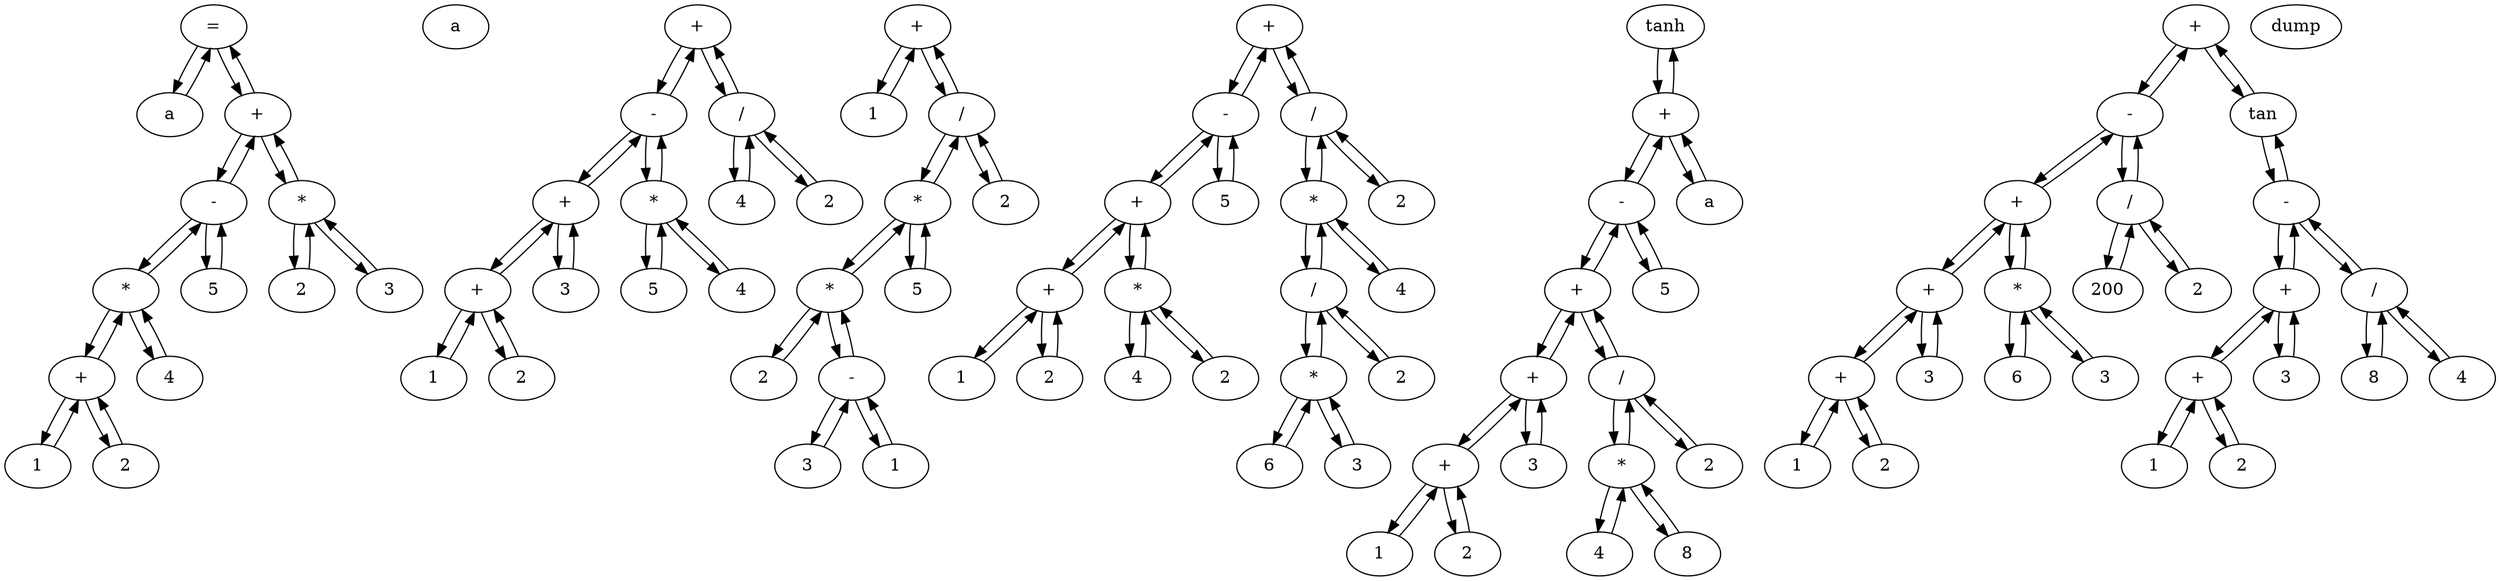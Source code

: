 digraph AST {
    1[label="="];
    2[label="a"];
    3[label="+"];
    4[label="-"];
    5[label="*"];
    6[label="+"];
    7[label="1"];
    8[label="2"];
    9[label="4"];
    10[label="5"];
    11[label="*"];
    12[label="2"];
    13[label="3"];
    14[label="a"];
    15[label="+"];
    16[label="-"];
    17[label="+"];
    18[label="+"];
    19[label="1"];
    20[label="2"];
    21[label="3"];
    22[label="*"];
    23[label="5"];
    24[label="4"];
    25[label="/"];
    26[label="4"];
    27[label="2"];
    28[label="+"];
    29[label="1"];
    30[label="/"];
    31[label="*"];
    32[label="*"];
    33[label="2"];
    34[label="-"];
    35[label="3"];
    36[label="1"];
    37[label="5"];
    38[label="2"];
    39[label="+"];
    40[label="-"];
    41[label="+"];
    42[label="+"];
    43[label="1"];
    44[label="2"];
    45[label="*"];
    46[label="4"];
    47[label="2"];
    48[label="5"];
    49[label="/"];
    50[label="*"];
    51[label="/"];
    52[label="*"];
    53[label="6"];
    54[label="3"];
    55[label="2"];
    56[label="4"];
    57[label="2"];
    58[label="tanh"];
    59[label="+"];
    60[label="-"];
    61[label="+"];
    62[label="+"];
    63[label="+"];
    64[label="1"];
    65[label="2"];
    66[label="3"];
    67[label="/"];
    68[label="*"];
    69[label="4"];
    70[label="8"];
    71[label="2"];
    72[label="5"];
    73[label="a"];
    74[label="+"];
    75[label="-"];
    76[label="+"];
    77[label="+"];
    78[label="+"];
    79[label="1"];
    80[label="2"];
    81[label="3"];
    82[label="*"];
    83[label="6"];
    84[label="3"];
    85[label="/"];
    86[label="200"];
    87[label="2"];
    88[label="tan"];
    89[label="-"];
    90[label="+"];
    91[label="+"];
    92[label="1"];
    93[label="2"];
    94[label="3"];
    95[label="/"];
    96[label="8"];
    97[label="4"];
    98[label="dump"];

    1->2;
    2->1;
    6->7;
    7->6;
    6->8;
    8->6;
    5->6;
    6->5;
    5->9;
    9->5;
    4->5;
    5->4;
    4->10;
    10->4;
    3->4;
    4->3;
    11->12;
    12->11;
    11->13;
    13->11;
    3->11;
    11->3;
    1->3;
    3->1;
    18->19;
    19->18;
    18->20;
    20->18;
    17->18;
    18->17;
    17->21;
    21->17;
    16->17;
    17->16;
    22->23;
    23->22;
    22->24;
    24->22;
    16->22;
    22->16;
    15->16;
    16->15;
    25->26;
    26->25;
    25->27;
    27->25;
    15->25;
    25->15;
    28->29;
    29->28;
    32->33;
    33->32;
    34->35;
    35->34;
    34->36;
    36->34;
    32->34;
    34->32;
    31->32;
    32->31;
    31->37;
    37->31;
    30->31;
    31->30;
    30->38;
    38->30;
    28->30;
    30->28;
    42->43;
    43->42;
    42->44;
    44->42;
    41->42;
    42->41;
    45->46;
    46->45;
    45->47;
    47->45;
    41->45;
    45->41;
    40->41;
    41->40;
    40->48;
    48->40;
    39->40;
    40->39;
    52->53;
    53->52;
    52->54;
    54->52;
    51->52;
    52->51;
    51->55;
    55->51;
    50->51;
    51->50;
    50->56;
    56->50;
    49->50;
    50->49;
    49->57;
    57->49;
    39->49;
    49->39;
    63->64;
    64->63;
    63->65;
    65->63;
    62->63;
    63->62;
    62->66;
    66->62;
    61->62;
    62->61;
    68->69;
    69->68;
    68->70;
    70->68;
    67->68;
    68->67;
    67->71;
    71->67;
    61->67;
    67->61;
    60->61;
    61->60;
    60->72;
    72->60;
    59->60;
    60->59;
    59->73;
    73->59;
    58->59;
    59->58;
    78->79;
    79->78;
    78->80;
    80->78;
    77->78;
    78->77;
    77->81;
    81->77;
    76->77;
    77->76;
    82->83;
    83->82;
    82->84;
    84->82;
    76->82;
    82->76;
    75->76;
    76->75;
    85->86;
    86->85;
    85->87;
    87->85;
    75->85;
    85->75;
    74->75;
    75->74;
    91->92;
    92->91;
    91->93;
    93->91;
    90->91;
    91->90;
    90->94;
    94->90;
    89->90;
    90->89;
    95->96;
    96->95;
    95->97;
    97->95;
    89->95;
    95->89;
    88->89;
    89->88;
    74->88;
    88->74;

}
